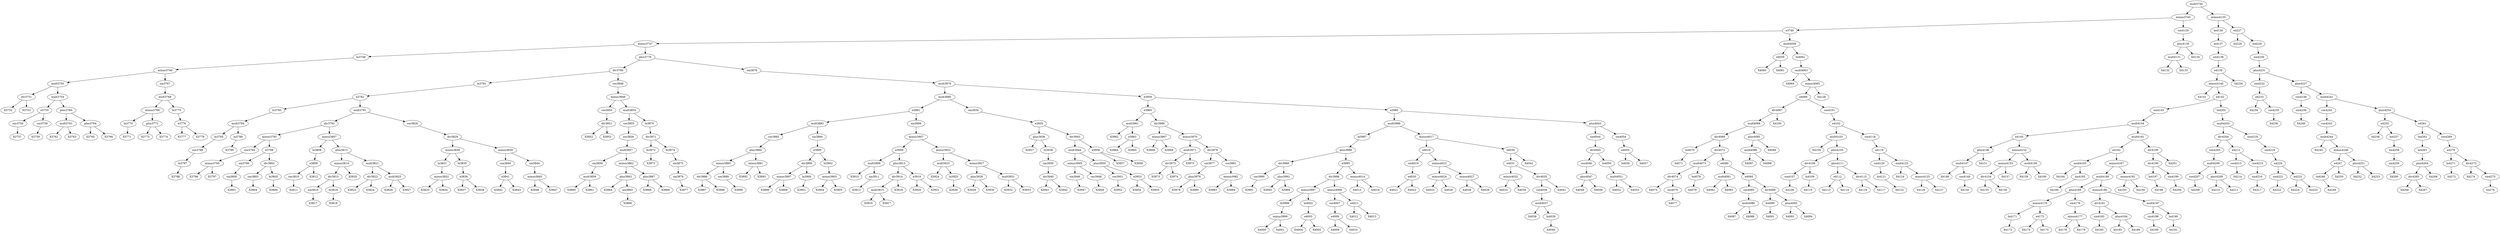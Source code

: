 digraph T {
	div3751 -> X3752
	div3751 -> X3753
	mult3750 -> div3751
	cos3756 -> X3757
	e3755 -> cos3756
	cos3758 -> X3759
	e3755 -> cos3758
	mult3754 -> e3755
	mult3761 -> X3762
	mult3761 -> X3763
	plus3760 -> mult3761
	plus3764 -> X3765
	plus3764 -> X3766
	plus3760 -> plus3764
	mult3754 -> plus3760
	mult3750 -> mult3754
	minus3749 -> mult3750
	ln3770 -> X3771
	minus3769 -> ln3770
	plus3772 -> X3773
	plus3772 -> X3774
	minus3769 -> plus3772
	mult3768 -> minus3769
	e3776 -> X3777
	e3776 -> X3778
	ln3775 -> e3776
	mult3768 -> ln3775
	sin3767 -> mult3768
	minus3749 -> sin3767
	ln3748 -> minus3749
	minus3747 -> ln3748
	ln3787 -> X3788
	cos3786 -> ln3787
	ln3785 -> cos3786
	mult3784 -> ln3785
	ln3789 -> X3790
	mult3784 -> ln3789
	ln3783 -> mult3784
	e3782 -> ln3783
	minus3795 -> X3796
	minus3795 -> X3797
	cos3794 -> minus3795
	minus3793 -> cos3794
	sin3800 -> X3801
	sin3799 -> sin3800
	e3798 -> sin3799
	cos3803 -> X3804
	div3802 -> cos3803
	ln3805 -> X3806
	div3802 -> ln3805
	e3798 -> div3802
	minus3793 -> e3798
	div3792 -> minus3793
	cos3810 -> X3811
	e3809 -> cos3810
	e3809 -> X3812
	ln3808 -> e3809
	minus3807 -> ln3808
	sin3816 -> X3817
	div3815 -> sin3816
	ln3818 -> X3819
	div3815 -> ln3818
	minus3814 -> div3815
	minus3814 -> X3820
	plus3813 -> minus3814
	div3822 -> X3823
	div3822 -> X3824
	mult3821 -> div3822
	mult3825 -> X3826
	mult3825 -> X3827
	mult3821 -> mult3825
	plus3813 -> mult3821
	minus3807 -> plus3813
	div3792 -> minus3807
	mult3791 -> div3792
	minus3832 -> X3833
	minus3832 -> X3834
	ln3831 -> minus3832
	minus3830 -> ln3831
	e3836 -> X3837
	e3836 -> X3838
	ln3835 -> e3836
	minus3830 -> ln3835
	div3829 -> minus3830
	e3841 -> X3842
	e3841 -> X3843
	cos3840 -> e3841
	minus3839 -> cos3840
	minus3845 -> X3846
	minus3845 -> X3847
	sin3844 -> minus3845
	minus3839 -> sin3844
	div3829 -> minus3839
	cos3828 -> div3829
	mult3791 -> cos3828
	e3782 -> mult3791
	ln3781 -> e3782
	div3780 -> ln3781
	div3851 -> X3852
	div3851 -> X3853
	cos3850 -> div3851
	minus3849 -> cos3850
	mult3859 -> X3860
	mult3859 -> X3861
	sin3858 -> mult3859
	mult3857 -> sin3858
	plus3863 -> X3864
	sin3865 -> X3866
	plus3863 -> sin3865
	minus3862 -> plus3863
	plus3867 -> X3868
	plus3867 -> X3869
	minus3862 -> plus3867
	mult3857 -> minus3862
	cos3856 -> mult3857
	cos3855 -> cos3856
	mult3854 -> cos3855
	ln3872 -> X3873
	div3871 -> ln3872
	sin3876 -> X3877
	sin3875 -> sin3876
	ln3874 -> sin3875
	div3871 -> ln3874
	ln3870 -> div3871
	mult3854 -> ln3870
	minus3849 -> mult3854
	cos3848 -> minus3849
	div3780 -> cos3848
	plus3779 -> div3780
	div3886 -> X3887
	div3886 -> X3888
	minus3885 -> div3886
	cos3889 -> X3890
	minus3885 -> cos3889
	plus3884 -> minus3885
	minus3891 -> X3892
	minus3891 -> X3893
	plus3884 -> minus3891
	cos3883 -> plus3884
	mult3882 -> cos3883
	minus3897 -> X3898
	minus3897 -> X3899
	div3896 -> minus3897
	ln3900 -> X3901
	div3896 -> ln3900
	e3895 -> div3896
	minus3903 -> X3904
	minus3903 -> X3905
	ln3902 -> minus3903
	e3895 -> ln3902
	sin3894 -> e3895
	mult3882 -> sin3894
	e3881 -> mult3882
	mult3909 -> X3910
	sin3911 -> X3912
	mult3909 -> sin3911
	e3908 -> mult3909
	mult3915 -> X3916
	mult3915 -> X3917
	div3914 -> mult3915
	div3914 -> X3918
	plus3913 -> div3914
	e3919 -> X3920
	e3919 -> X3921
	plus3913 -> e3919
	e3908 -> plus3913
	minus3907 -> e3908
	mult3923 -> X3924
	ln3925 -> X3926
	mult3923 -> ln3925
	minus3922 -> mult3923
	plus3928 -> X3929
	plus3928 -> X3930
	minus3927 -> plus3928
	mult3931 -> X3932
	mult3931 -> X3933
	minus3927 -> mult3931
	minus3922 -> minus3927
	minus3907 -> minus3922
	sin3906 -> minus3907
	e3881 -> sin3906
	mult3880 -> e3881
	plus3936 -> X3937
	div3940 -> X3941
	div3940 -> X3942
	sin3939 -> div3940
	ln3938 -> sin3939
	plus3936 -> ln3938
	e3935 -> plus3936
	sin3946 -> X3947
	minus3945 -> sin3946
	cos3948 -> X3949
	minus3945 -> cos3948
	mult3944 -> minus3945
	cos3951 -> X3952
	plus3950 -> cos3951
	e3953 -> X3954
	e3953 -> X3955
	plus3950 -> e3953
	mult3944 -> plus3950
	div3943 -> mult3944
	e3956 -> X3957
	e3956 -> X3958
	div3943 -> e3956
	e3935 -> div3943
	sin3934 -> e3935
	mult3880 -> sin3934
	mult3879 -> mult3880
	mult3961 -> X3962
	e3963 -> X3964
	e3963 -> X3965
	mult3961 -> e3963
	e3960 -> mult3961
	minus3967 -> X3968
	minus3967 -> X3969
	div3966 -> minus3967
	div3972 -> X3973
	div3972 -> X3974
	mult3971 -> div3972
	mult3971 -> X3975
	minus3970 -> mult3971
	plus3978 -> X3979
	plus3978 -> X3980
	sin3977 -> plus3978
	div3976 -> sin3977
	minus3982 -> X3983
	minus3982 -> X3984
	cos3981 -> minus3982
	div3976 -> cos3981
	minus3970 -> div3976
	div3966 -> minus3970
	e3960 -> div3966
	e3959 -> e3960
	cos3990 -> X3991
	div3989 -> cos3990
	plus3992 -> X3993
	plus3992 -> X3994
	div3989 -> plus3992
	plus3988 -> div3989
	minus3999 -> X4000
	minus3999 -> X4001
	ln3998 -> minus3999
	minus3997 -> ln3998
	e4003 -> X4004
	e4003 -> X4005
	ln4002 -> e4003
	minus3997 -> ln4002
	div3996 -> minus3997
	e4008 -> X4009
	e4008 -> X4010
	cos4007 -> e4008
	minus4006 -> cos4007
	e4011 -> X4012
	e4011 -> X4013
	minus4006 -> e4011
	div3996 -> minus4006
	e3995 -> div3996
	minus4014 -> X4015
	minus4014 -> X4016
	e3995 -> minus4014
	plus3988 -> e3995
	ln3987 -> plus3988
	mult3986 -> ln3987
	e4020 -> X4021
	e4020 -> X4022
	sin4019 -> e4020
	e4018 -> sin4019
	minus4024 -> X4025
	minus4024 -> X4026
	minus4023 -> minus4024
	minus4027 -> X4028
	minus4027 -> X4029
	minus4023 -> minus4027
	e4018 -> minus4023
	minus4017 -> e4018
	minus4032 -> X4033
	minus4032 -> X4034
	e4031 -> minus4032
	mult4037 -> X4038
	ln4039 -> X4040
	mult4037 -> ln4039
	cos4036 -> mult4037
	div4035 -> cos4036
	div4035 -> X4041
	e4031 -> div4035
	e4030 -> e4031
	e4030 -> X4042
	minus4017 -> e4030
	mult3986 -> minus4017
	e3985 -> mult3986
	plus4047 -> X4048
	plus4047 -> X4049
	cos4046 -> plus4047
	div4045 -> cos4046
	mult4051 -> X4052
	mult4051 -> X4053
	ln4050 -> mult4051
	div4045 -> ln4050
	sin4044 -> div4045
	plus4043 -> sin4044
	e4055 -> X4056
	e4055 -> X4057
	sin4054 -> e4055
	plus4043 -> sin4054
	e3985 -> plus4043
	e3959 -> e3985
	mult3879 -> e3959
	sin3878 -> mult3879
	plus3779 -> sin3878
	minus3747 -> plus3779
	e3746 -> minus3747
	e4059 -> X4060
	e4059 -> X4061
	mult4058 -> e4059
	mult4063 -> X4064
	ln4070 -> X4071
	div4069 -> ln4070
	div4074 -> X4075
	sin4076 -> X4077
	div4074 -> sin4076
	mult4073 -> div4074
	ln4078 -> X4079
	mult4073 -> ln4078
	div4072 -> mult4073
	mult4081 -> X4082
	mult4081 -> X4083
	e4080 -> mult4081
	mult4086 -> X4087
	mult4086 -> X4088
	cos4085 -> mult4086
	e4084 -> cos4085
	ln4090 -> X4091
	div4089 -> ln4090
	plus4092 -> X4093
	plus4092 -> X4094
	div4089 -> plus4092
	e4084 -> div4089
	e4080 -> e4084
	div4072 -> e4080
	div4069 -> div4072
	mult4068 -> div4069
	mult4096 -> X4097
	mult4096 -> X4098
	plus4095 -> mult4096
	plus4095 -> X4099
	mult4068 -> plus4095
	div4067 -> mult4068
	div4067 -> X4100
	e4066 -> div4067
	mult4103 -> X4104
	sin4107 -> X4108
	div4106 -> sin4107
	ln4109 -> X4110
	div4106 -> ln4109
	plus4105 -> div4106
	e4112 -> X4113
	e4112 -> X4114
	plus4111 -> e4112
	div4115 -> X4116
	div4115 -> X4117
	plus4111 -> div4115
	plus4105 -> plus4111
	mult4103 -> plus4105
	e4102 -> mult4103
	ln4121 -> X4122
	sin4120 -> ln4121
	e4119 -> sin4120
	mult4123 -> X4124
	minus4125 -> X4126
	minus4125 -> X4127
	mult4123 -> minus4125
	e4119 -> mult4123
	cos4118 -> e4119
	e4102 -> cos4118
	cos4101 -> e4102
	e4066 -> cos4101
	minus4065 -> e4066
	minus4065 -> X4128
	mult4063 -> minus4065
	ln4062 -> mult4063
	mult4058 -> ln4062
	e3746 -> mult4058
	minus3745 -> e3746
	mult4131 -> X4132
	mult4131 -> X4133
	plus4130 -> mult4131
	plus4130 -> X4134
	cos4129 -> plus4130
	minus3745 -> cos4129
	mult3744 -> minus3745
	minus4140 -> X4141
	mult4147 -> X4148
	cos4149 -> X4150
	mult4147 -> cos4149
	plus4146 -> mult4147
	plus4146 -> X4151
	e4145 -> plus4146
	div4154 -> X4155
	div4154 -> X4156
	minus4153 -> div4154
	minus4153 -> X4157
	minus4152 -> minus4153
	mult4158 -> X4159
	mult4158 -> X4160
	minus4152 -> mult4158
	e4145 -> minus4152
	mult4144 -> e4145
	mult4163 -> X4164
	sin4165 -> X4166
	mult4163 -> sin4165
	e4162 -> mult4163
	ln4171 -> X4172
	minus4170 -> ln4171
	e4173 -> X4174
	e4173 -> X4175
	minus4170 -> e4173
	plus4169 -> minus4170
	minus4177 -> X4178
	minus4177 -> X4179
	sin4176 -> minus4177
	plus4169 -> sin4176
	mult4168 -> plus4169
	sin4182 -> X4183
	div4181 -> sin4182
	plus4184 -> X4185
	plus4184 -> X4186
	div4181 -> plus4184
	minus4180 -> div4181
	cos4188 -> X4189
	mult4187 -> cos4188
	ln4190 -> X4191
	mult4187 -> ln4190
	minus4180 -> mult4187
	mult4168 -> minus4180
	minus4167 -> mult4168
	minus4192 -> X4193
	minus4192 -> X4194
	minus4167 -> minus4192
	e4162 -> minus4167
	mult4161 -> e4162
	ln4197 -> X4198
	div4196 -> ln4197
	sin4199 -> X4200
	div4196 -> sin4199
	div4195 -> div4196
	div4195 -> X4201
	mult4161 -> div4195
	mult4144 -> mult4161
	sin4143 -> mult4144
	e4142 -> sin4143
	cos4207 -> X4208
	mult4206 -> cos4207
	plus4209 -> X4210
	plus4209 -> X4211
	mult4206 -> plus4209
	cos4205 -> mult4206
	div4204 -> cos4205
	cos4213 -> X4214
	e4212 -> cos4213
	sin4216 -> X4217
	cos4215 -> sin4216
	e4212 -> cos4215
	div4204 -> e4212
	mult4203 -> div4204
	sin4221 -> X4222
	e4220 -> sin4221
	e4223 -> X4224
	e4223 -> X4225
	e4220 -> e4223
	sin4219 -> e4220
	sin4218 -> sin4219
	mult4203 -> sin4218
	ln4202 -> mult4203
	e4142 -> ln4202
	minus4140 -> e4142
	e4139 -> minus4140
	e4139 -> X4226
	sin4138 -> e4139
	ln4137 -> sin4138
	ln4136 -> ln4137
	minus4135 -> ln4136
	e4227 -> X4228
	e4233 -> X4234
	cos4235 -> X4236
	e4233 -> cos4235
	sin4232 -> e4233
	plus4231 -> sin4232
	sin4239 -> X4240
	cos4238 -> sin4239
	plus4237 -> cos4238
	mult4244 -> X4245
	ln4248 -> X4249
	e4247 -> ln4248
	e4247 -> X4250
	minus4246 -> e4247
	plus4251 -> X4252
	plus4251 -> X4253
	minus4246 -> plus4251
	mult4244 -> minus4246
	cos4243 -> mult4244
	cos4242 -> cos4243
	mult4241 -> cos4242
	e4255 -> X4256
	sin4259 -> X4260
	sin4258 -> sin4259
	ln4257 -> sin4258
	e4255 -> ln4257
	plus4254 -> e4255
	div4265 -> X4266
	div4265 -> X4267
	plus4264 -> div4265
	plus4264 -> X4268
	ln4263 -> plus4264
	ln4262 -> ln4263
	e4261 -> ln4262
	ln4271 -> X4272
	e4270 -> ln4271
	div4273 -> X4274
	sin4275 -> X4276
	div4273 -> sin4275
	e4270 -> div4273
	cos4269 -> e4270
	e4261 -> cos4269
	plus4254 -> e4261
	mult4241 -> plus4254
	plus4237 -> mult4241
	plus4231 -> plus4237
	sin4230 -> plus4231
	ln4229 -> sin4230
	e4227 -> ln4229
	minus4135 -> e4227
	mult3744 -> minus4135
}
